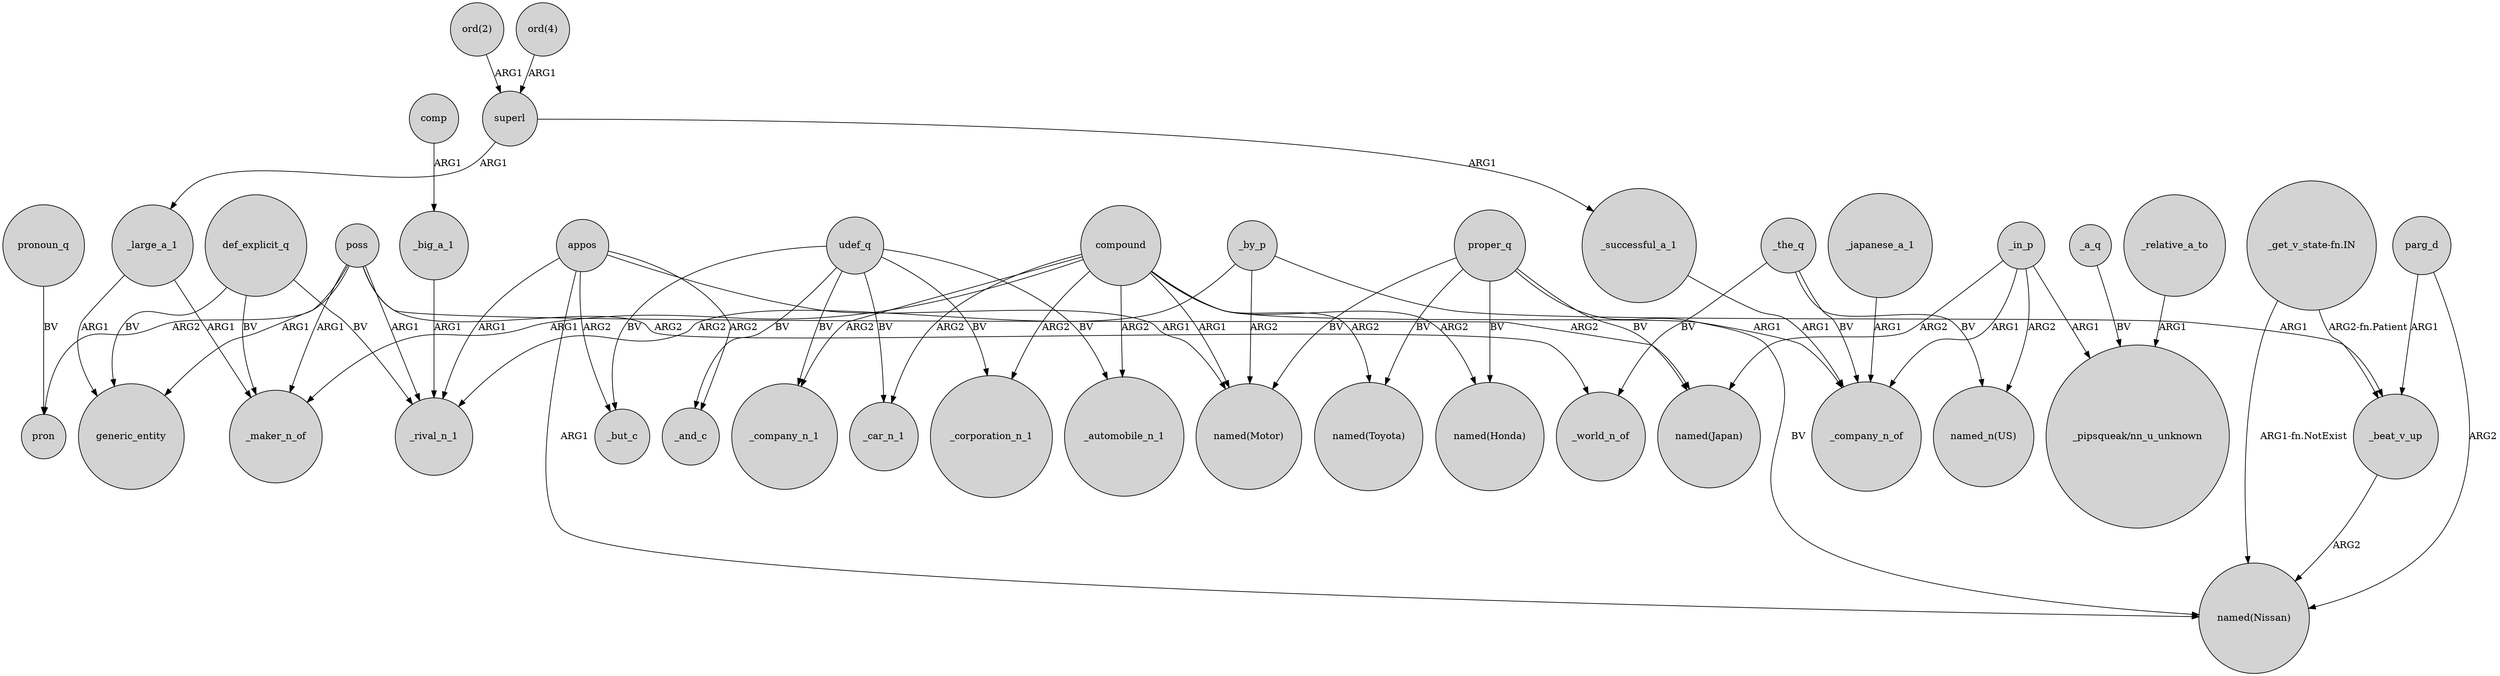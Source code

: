 digraph {
	node [shape=circle style=filled]
	superl -> _large_a_1 [label=ARG1]
	"ord(2)" -> superl [label=ARG1]
	comp -> _big_a_1 [label=ARG1]
	poss -> generic_entity [label=ARG1]
	poss -> pron [label=ARG2]
	def_explicit_q -> _maker_n_of [label=BV]
	"ord(4)" -> superl [label=ARG1]
	udef_q -> _automobile_n_1 [label=BV]
	compound -> _company_n_1 [label=ARG2]
	_in_p -> "_pipsqueak/nn_u_unknown" [label=ARG1]
	compound -> _corporation_n_1 [label=ARG2]
	_a_q -> "_pipsqueak/nn_u_unknown" [label=BV]
	def_explicit_q -> generic_entity [label=BV]
	compound -> _maker_n_of [label=ARG1]
	_big_a_1 -> _rival_n_1 [label=ARG1]
	compound -> "named(Motor)" [label=ARG1]
	_in_p -> "named_n(US)" [label=ARG2]
	proper_q -> "named(Japan)" [label=BV]
	appos -> _rival_n_1 [label=ARG1]
	_the_q -> _company_n_of [label=BV]
	_large_a_1 -> _maker_n_of [label=ARG1]
	_the_q -> "named_n(US)" [label=BV]
	_by_p -> _rival_n_1 [label=ARG2]
	_relative_a_to -> "_pipsqueak/nn_u_unknown" [label=ARG1]
	"_get_v_state-fn.IN" -> _beat_v_up [label="ARG2-fn.Patient"]
	udef_q -> _but_c [label=BV]
	"_get_v_state-fn.IN" -> "named(Nissan)" [label="ARG1-fn.NotExist"]
	pronoun_q -> pron [label=BV]
	udef_q -> _corporation_n_1 [label=BV]
	poss -> "named(Japan)" [label=ARG2]
	proper_q -> "named(Nissan)" [label=BV]
	_successful_a_1 -> _company_n_of [label=ARG1]
	_japanese_a_1 -> _company_n_of [label=ARG1]
	proper_q -> "named(Toyota)" [label=BV]
	proper_q -> "named(Motor)" [label=BV]
	compound -> _company_n_of [label=ARG1]
	appos -> _and_c [label=ARG2]
	compound -> _automobile_n_1 [label=ARG2]
	_large_a_1 -> generic_entity [label=ARG1]
	appos -> "named(Motor)" [label=ARG1]
	superl -> _successful_a_1 [label=ARG1]
	def_explicit_q -> _rival_n_1 [label=BV]
	parg_d -> _beat_v_up [label=ARG1]
	appos -> _but_c [label=ARG2]
	udef_q -> _car_n_1 [label=BV]
	_by_p -> "named(Motor)" [label=ARG2]
	proper_q -> "named(Honda)" [label=BV]
	poss -> _world_n_of [label=ARG2]
	appos -> "named(Nissan)" [label=ARG1]
	_beat_v_up -> "named(Nissan)" [label=ARG2]
	poss -> _rival_n_1 [label=ARG1]
	udef_q -> _and_c [label=BV]
	compound -> "named(Honda)" [label=ARG2]
	compound -> "named(Toyota)" [label=ARG2]
	compound -> _car_n_1 [label=ARG2]
	_the_q -> _world_n_of [label=BV]
	udef_q -> _company_n_1 [label=BV]
	_in_p -> _company_n_of [label=ARG1]
	parg_d -> "named(Nissan)" [label=ARG2]
	poss -> _maker_n_of [label=ARG1]
	_in_p -> "named(Japan)" [label=ARG2]
	_by_p -> _beat_v_up [label=ARG1]
}

